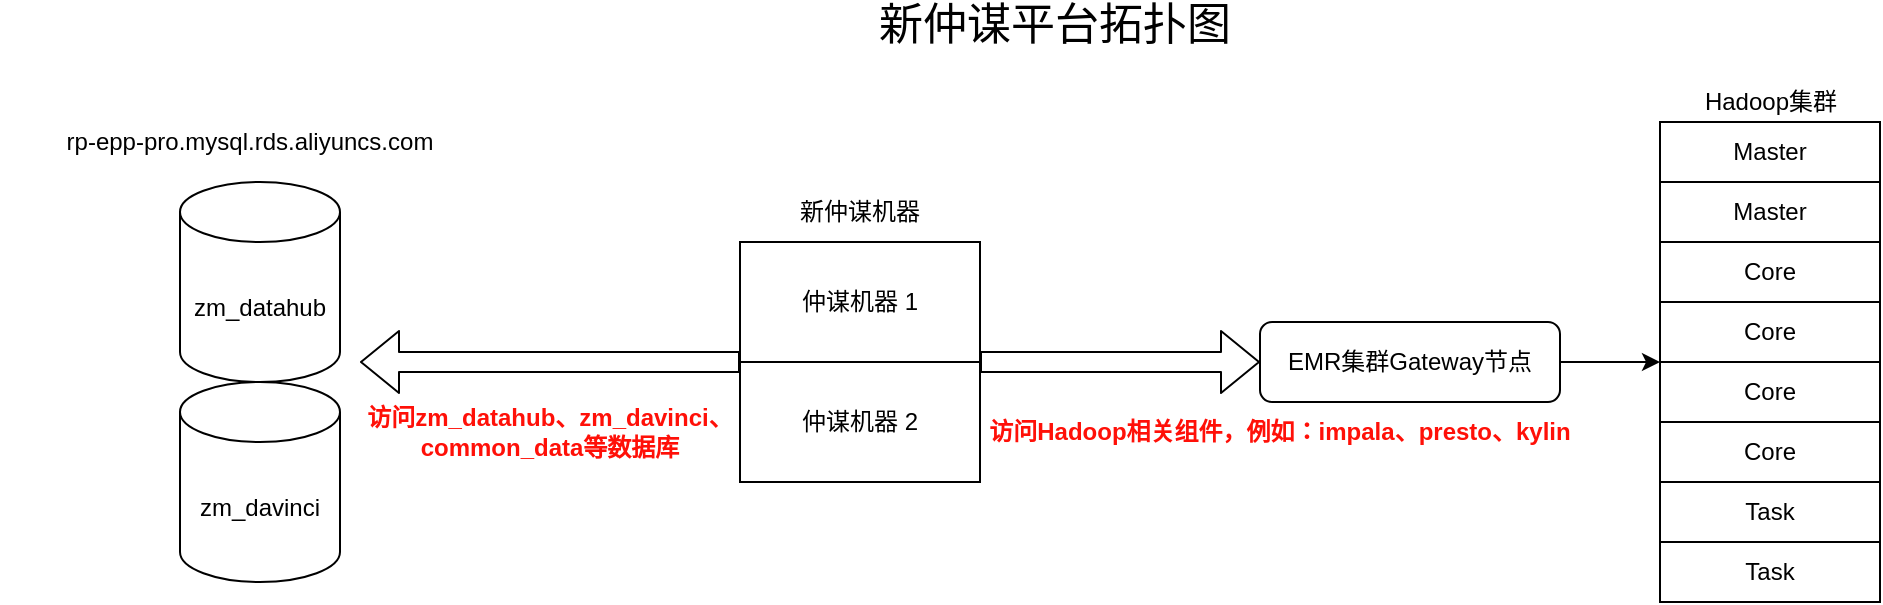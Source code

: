 <mxfile version="13.10.4" type="github">
  <diagram id="U6srqt75170l28uQUDtd" name="第 1 页">
    <mxGraphModel dx="1426" dy="803" grid="0" gridSize="10" guides="1" tooltips="1" connect="1" arrows="1" fold="1" page="1" pageScale="1" pageWidth="1169" pageHeight="1654" math="0" shadow="0">
      <root>
        <mxCell id="0" />
        <mxCell id="1" parent="0" />
        <mxCell id="2eTBFEBDB5hamMIv9L25-3" value="&lt;span&gt;EMR集群Gateway节点&lt;/span&gt;" style="rounded=1;whiteSpace=wrap;html=1;" vertex="1" parent="1">
          <mxGeometry x="660" y="340" width="150" height="40" as="geometry" />
        </mxCell>
        <mxCell id="2eTBFEBDB5hamMIv9L25-14" value="" style="group" vertex="1" connectable="0" parent="1">
          <mxGeometry x="860" y="220" width="110" height="260" as="geometry" />
        </mxCell>
        <mxCell id="2eTBFEBDB5hamMIv9L25-5" value="Master" style="rounded=0;whiteSpace=wrap;html=1;" vertex="1" parent="2eTBFEBDB5hamMIv9L25-14">
          <mxGeometry y="20" width="110" height="30" as="geometry" />
        </mxCell>
        <mxCell id="2eTBFEBDB5hamMIv9L25-6" value="Master" style="rounded=0;whiteSpace=wrap;html=1;" vertex="1" parent="2eTBFEBDB5hamMIv9L25-14">
          <mxGeometry y="50" width="110" height="30" as="geometry" />
        </mxCell>
        <mxCell id="2eTBFEBDB5hamMIv9L25-7" value="Core" style="rounded=0;whiteSpace=wrap;html=1;" vertex="1" parent="2eTBFEBDB5hamMIv9L25-14">
          <mxGeometry y="80" width="110" height="30" as="geometry" />
        </mxCell>
        <mxCell id="2eTBFEBDB5hamMIv9L25-8" value="&lt;span&gt;Core&lt;/span&gt;" style="rounded=0;whiteSpace=wrap;html=1;" vertex="1" parent="2eTBFEBDB5hamMIv9L25-14">
          <mxGeometry y="110" width="110" height="30" as="geometry" />
        </mxCell>
        <mxCell id="2eTBFEBDB5hamMIv9L25-9" value="&lt;span&gt;Core&lt;/span&gt;" style="rounded=0;whiteSpace=wrap;html=1;" vertex="1" parent="2eTBFEBDB5hamMIv9L25-14">
          <mxGeometry y="140" width="110" height="30" as="geometry" />
        </mxCell>
        <mxCell id="2eTBFEBDB5hamMIv9L25-10" value="&lt;span&gt;Core&lt;/span&gt;" style="rounded=0;whiteSpace=wrap;html=1;" vertex="1" parent="2eTBFEBDB5hamMIv9L25-14">
          <mxGeometry y="170" width="110" height="30" as="geometry" />
        </mxCell>
        <mxCell id="2eTBFEBDB5hamMIv9L25-11" value="Task" style="rounded=0;whiteSpace=wrap;html=1;" vertex="1" parent="2eTBFEBDB5hamMIv9L25-14">
          <mxGeometry y="200" width="110" height="30" as="geometry" />
        </mxCell>
        <mxCell id="2eTBFEBDB5hamMIv9L25-12" value="&lt;span&gt;Task&lt;/span&gt;" style="rounded=0;whiteSpace=wrap;html=1;" vertex="1" parent="2eTBFEBDB5hamMIv9L25-14">
          <mxGeometry y="230" width="110" height="30" as="geometry" />
        </mxCell>
        <mxCell id="2eTBFEBDB5hamMIv9L25-13" value="Hadoop集群" style="text;html=1;strokeColor=none;fillColor=none;align=center;verticalAlign=middle;whiteSpace=wrap;rounded=0;" vertex="1" parent="2eTBFEBDB5hamMIv9L25-14">
          <mxGeometry x="17.5" width="75" height="20" as="geometry" />
        </mxCell>
        <mxCell id="2eTBFEBDB5hamMIv9L25-15" value="" style="group" vertex="1" connectable="0" parent="1">
          <mxGeometry x="400" y="300" width="120" height="120" as="geometry" />
        </mxCell>
        <mxCell id="2eTBFEBDB5hamMIv9L25-1" value="仲谋机器 1" style="rounded=0;whiteSpace=wrap;html=1;" vertex="1" parent="2eTBFEBDB5hamMIv9L25-15">
          <mxGeometry width="120" height="60" as="geometry" />
        </mxCell>
        <mxCell id="2eTBFEBDB5hamMIv9L25-2" value="&lt;span&gt;仲谋机器 2&lt;/span&gt;" style="rounded=0;whiteSpace=wrap;html=1;" vertex="1" parent="2eTBFEBDB5hamMIv9L25-15">
          <mxGeometry y="60" width="120" height="60" as="geometry" />
        </mxCell>
        <mxCell id="2eTBFEBDB5hamMIv9L25-25" value="" style="group" vertex="1" connectable="0" parent="1">
          <mxGeometry x="30" y="240" width="250" height="230" as="geometry" />
        </mxCell>
        <mxCell id="2eTBFEBDB5hamMIv9L25-20" value="zm_datahub" style="shape=cylinder3;whiteSpace=wrap;html=1;boundedLbl=1;backgroundOutline=1;size=15;" vertex="1" parent="2eTBFEBDB5hamMIv9L25-25">
          <mxGeometry x="90" y="30" width="80" height="100" as="geometry" />
        </mxCell>
        <mxCell id="2eTBFEBDB5hamMIv9L25-21" value="rp-epp-pro.mysql.rds.aliyuncs.com" style="text;html=1;strokeColor=none;fillColor=none;align=center;verticalAlign=middle;whiteSpace=wrap;rounded=0;" vertex="1" parent="2eTBFEBDB5hamMIv9L25-25">
          <mxGeometry width="250" height="20" as="geometry" />
        </mxCell>
        <mxCell id="2eTBFEBDB5hamMIv9L25-22" value="zm_davinci" style="shape=cylinder3;whiteSpace=wrap;html=1;boundedLbl=1;backgroundOutline=1;size=15;" vertex="1" parent="2eTBFEBDB5hamMIv9L25-25">
          <mxGeometry x="90" y="130" width="80" height="100" as="geometry" />
        </mxCell>
        <mxCell id="2eTBFEBDB5hamMIv9L25-27" value="" style="endArrow=classic;html=1;exitX=1;exitY=0.5;exitDx=0;exitDy=0;entryX=0;entryY=0;entryDx=0;entryDy=0;" edge="1" parent="1" source="2eTBFEBDB5hamMIv9L25-3" target="2eTBFEBDB5hamMIv9L25-9">
          <mxGeometry width="50" height="50" relative="1" as="geometry">
            <mxPoint x="780" y="530" as="sourcePoint" />
            <mxPoint x="830" y="480" as="targetPoint" />
          </mxGeometry>
        </mxCell>
        <mxCell id="2eTBFEBDB5hamMIv9L25-28" value="" style="shape=flexArrow;endArrow=classic;html=1;exitX=1;exitY=0;exitDx=0;exitDy=0;entryX=0;entryY=0.5;entryDx=0;entryDy=0;" edge="1" parent="1" source="2eTBFEBDB5hamMIv9L25-2" target="2eTBFEBDB5hamMIv9L25-3">
          <mxGeometry width="50" height="50" relative="1" as="geometry">
            <mxPoint x="530" y="570" as="sourcePoint" />
            <mxPoint x="580" y="520" as="targetPoint" />
          </mxGeometry>
        </mxCell>
        <mxCell id="2eTBFEBDB5hamMIv9L25-29" value="" style="shape=flexArrow;endArrow=classic;html=1;exitX=0;exitY=1;exitDx=0;exitDy=0;" edge="1" parent="1" source="2eTBFEBDB5hamMIv9L25-1">
          <mxGeometry width="50" height="50" relative="1" as="geometry">
            <mxPoint x="280" y="510" as="sourcePoint" />
            <mxPoint x="210" y="360" as="targetPoint" />
          </mxGeometry>
        </mxCell>
        <mxCell id="2eTBFEBDB5hamMIv9L25-30" value="新仲谋机器" style="text;html=1;strokeColor=none;fillColor=none;align=center;verticalAlign=middle;whiteSpace=wrap;rounded=0;" vertex="1" parent="1">
          <mxGeometry x="420" y="275" width="80" height="20" as="geometry" />
        </mxCell>
        <mxCell id="2eTBFEBDB5hamMIv9L25-31" value="&lt;font color=&quot;#ff1008&quot;&gt;&lt;b&gt;访问Hadoop相关组件，例如：impala、presto、kylin&lt;/b&gt;&lt;/font&gt;" style="text;html=1;strokeColor=none;fillColor=none;align=center;verticalAlign=middle;whiteSpace=wrap;rounded=0;" vertex="1" parent="1">
          <mxGeometry x="510" y="380" width="320" height="30" as="geometry" />
        </mxCell>
        <mxCell id="2eTBFEBDB5hamMIv9L25-32" value="&lt;font color=&quot;#ff1008&quot;&gt;&lt;b&gt;访问zm_datahub、zm_davinci、common_data等数据库&lt;/b&gt;&lt;/font&gt;" style="text;html=1;strokeColor=none;fillColor=none;align=center;verticalAlign=middle;whiteSpace=wrap;rounded=0;" vertex="1" parent="1">
          <mxGeometry x="210" y="380" width="190" height="30" as="geometry" />
        </mxCell>
        <mxCell id="2eTBFEBDB5hamMIv9L25-33" value="&lt;font style=&quot;font-size: 22px&quot;&gt;新仲谋平台拓扑图&lt;/font&gt;" style="text;html=1;strokeColor=none;fillColor=none;align=center;verticalAlign=middle;whiteSpace=wrap;rounded=0;" vertex="1" parent="1">
          <mxGeometry x="465" y="182" width="185" height="20" as="geometry" />
        </mxCell>
      </root>
    </mxGraphModel>
  </diagram>
</mxfile>
